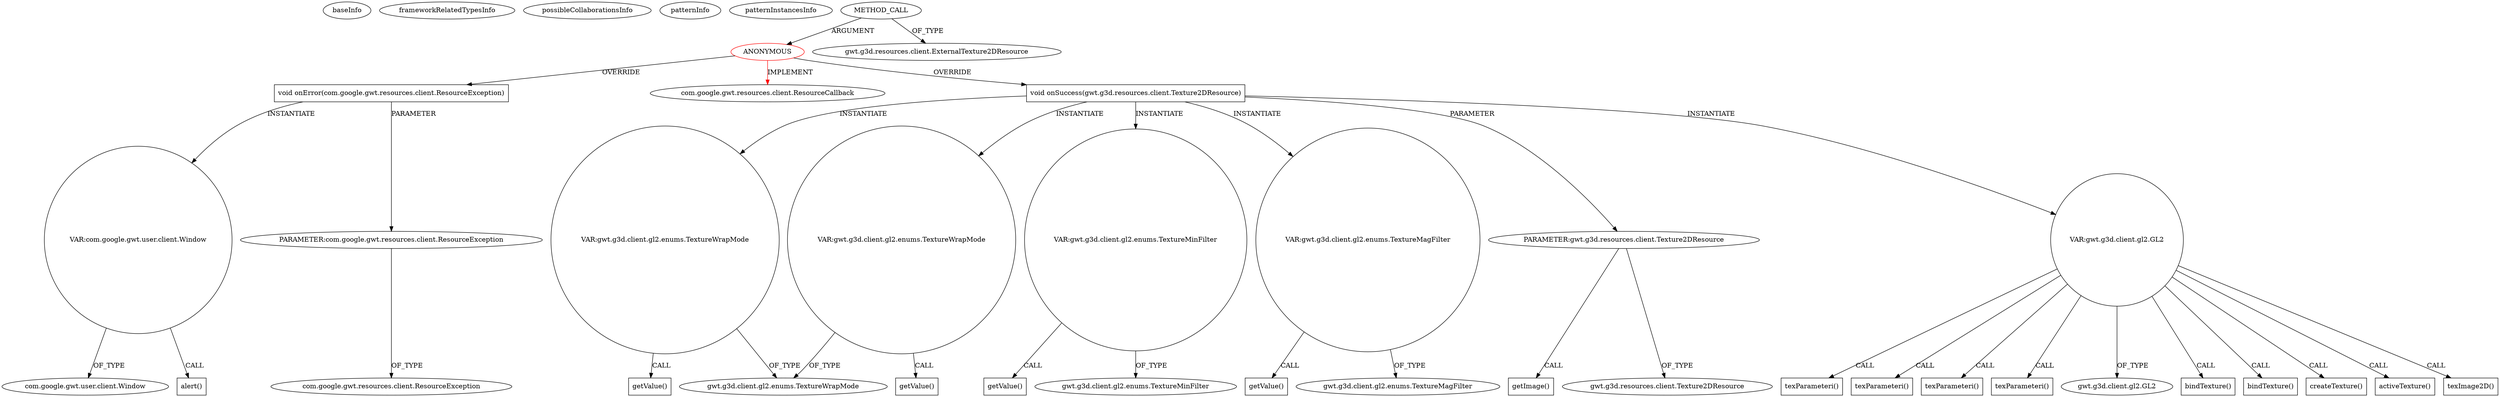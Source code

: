 digraph {
baseInfo[graphId=1598,category="pattern",isAnonymous=true,possibleRelation=false]
frameworkRelatedTypesInfo[0="com.google.gwt.resources.client.ResourceCallback"]
possibleCollaborationsInfo[]
patternInfo[frequency=2.0,patternRootClient=0]
patternInstancesInfo[0="pkamenarsky-ocean~/pkamenarsky-ocean/ocean-master/src/com/eleven/client/gl/GL_hl.java~void loadTexture(gwt.g3d.client.gl2.GL2,gwt.g3d.resources.client.ExternalTexture2DResource,gwt.g3d.client.shader.AbstractShader,gwt.g3d.client.gl2.enums.TextureUnit,java.lang.String)~4316",1="pkamenarsky-ocean~/pkamenarsky-ocean/ocean-master/src/com/eleven/client/gl/GL_hl.java~void loadSkybox2(gwt.g3d.client.gl2.GL2,com.eleven.client.gl.WaterShader)~4315"]
46[label="void onError(com.google.gwt.resources.client.ResourceException)",vertexType="OVERRIDING_METHOD_DECLARATION",isFrameworkType=false,shape=box]
0[label="ANONYMOUS",vertexType="ROOT_ANONYMOUS_DECLARATION",isFrameworkType=false,color=red]
1[label="com.google.gwt.resources.client.ResourceCallback",vertexType="FRAMEWORK_INTERFACE_TYPE",isFrameworkType=false]
2[label="METHOD_CALL",vertexType="OUTSIDE_CALL",isFrameworkType=false]
3[label="gwt.g3d.resources.client.ExternalTexture2DResource",vertexType="FRAMEWORK_INTERFACE_TYPE",isFrameworkType=false]
49[label="VAR:com.google.gwt.user.client.Window",vertexType="VARIABLE_EXPRESION",isFrameworkType=false,shape=circle]
50[label="alert()",vertexType="INSIDE_CALL",isFrameworkType=false,shape=box]
47[label="PARAMETER:com.google.gwt.resources.client.ResourceException",vertexType="PARAMETER_DECLARATION",isFrameworkType=false]
51[label="com.google.gwt.user.client.Window",vertexType="FRAMEWORK_CLASS_TYPE",isFrameworkType=false]
4[label="void onSuccess(gwt.g3d.resources.client.Texture2DResource)",vertexType="OVERRIDING_METHOD_DECLARATION",isFrameworkType=false,shape=box]
5[label="PARAMETER:gwt.g3d.resources.client.Texture2DResource",vertexType="PARAMETER_DECLARATION",isFrameworkType=false]
6[label="gwt.g3d.resources.client.Texture2DResource",vertexType="FRAMEWORK_INTERFACE_TYPE",isFrameworkType=false]
17[label="getImage()",vertexType="INSIDE_CALL",isFrameworkType=false,shape=box]
7[label="VAR:gwt.g3d.client.gl2.GL2",vertexType="VARIABLE_EXPRESION",isFrameworkType=false,shape=circle]
8[label="createTexture()",vertexType="INSIDE_CALL",isFrameworkType=false,shape=box]
35[label="VAR:gwt.g3d.client.gl2.enums.TextureWrapMode",vertexType="VARIABLE_EXPRESION",isFrameworkType=false,shape=circle]
11[label="activeTexture()",vertexType="INSIDE_CALL",isFrameworkType=false,shape=box]
15[label="texImage2D()",vertexType="INSIDE_CALL",isFrameworkType=false,shape=box]
32[label="gwt.g3d.client.gl2.enums.TextureWrapMode",vertexType="FRAMEWORK_CLASS_TYPE",isFrameworkType=false]
30[label="VAR:gwt.g3d.client.gl2.enums.TextureWrapMode",vertexType="VARIABLE_EXPRESION",isFrameworkType=false,shape=circle]
20[label="VAR:gwt.g3d.client.gl2.enums.TextureMinFilter",vertexType="VARIABLE_EXPRESION",isFrameworkType=false,shape=circle]
19[label="texParameteri()",vertexType="INSIDE_CALL",isFrameworkType=false,shape=box]
34[label="texParameteri()",vertexType="INSIDE_CALL",isFrameworkType=false,shape=box]
29[label="texParameteri()",vertexType="INSIDE_CALL",isFrameworkType=false,shape=box]
24[label="texParameteri()",vertexType="INSIDE_CALL",isFrameworkType=false,shape=box]
9[label="gwt.g3d.client.gl2.GL2",vertexType="FRAMEWORK_INTERFACE_TYPE",isFrameworkType=false]
25[label="VAR:gwt.g3d.client.gl2.enums.TextureMagFilter",vertexType="VARIABLE_EXPRESION",isFrameworkType=false,shape=circle]
27[label="gwt.g3d.client.gl2.enums.TextureMagFilter",vertexType="FRAMEWORK_CLASS_TYPE",isFrameworkType=false]
22[label="gwt.g3d.client.gl2.enums.TextureMinFilter",vertexType="FRAMEWORK_CLASS_TYPE",isFrameworkType=false]
39[label="bindTexture()",vertexType="INSIDE_CALL",isFrameworkType=false,shape=box]
13[label="bindTexture()",vertexType="INSIDE_CALL",isFrameworkType=false,shape=box]
48[label="com.google.gwt.resources.client.ResourceException",vertexType="FRAMEWORK_CLASS_TYPE",isFrameworkType=false]
36[label="getValue()",vertexType="INSIDE_CALL",isFrameworkType=false,shape=box]
31[label="getValue()",vertexType="INSIDE_CALL",isFrameworkType=false,shape=box]
21[label="getValue()",vertexType="INSIDE_CALL",isFrameworkType=false,shape=box]
26[label="getValue()",vertexType="INSIDE_CALL",isFrameworkType=false,shape=box]
35->32[label="OF_TYPE"]
4->20[label="INSTANTIATE"]
5->6[label="OF_TYPE"]
5->17[label="CALL"]
49->51[label="OF_TYPE"]
25->26[label="CALL"]
0->1[label="IMPLEMENT",color=red]
7->19[label="CALL"]
30->32[label="OF_TYPE"]
0->4[label="OVERRIDE"]
7->13[label="CALL"]
35->36[label="CALL"]
4->30[label="INSTANTIATE"]
49->50[label="CALL"]
7->9[label="OF_TYPE"]
2->0[label="ARGUMENT"]
30->31[label="CALL"]
47->48[label="OF_TYPE"]
4->5[label="PARAMETER"]
7->24[label="CALL"]
2->3[label="OF_TYPE"]
7->34[label="CALL"]
46->47[label="PARAMETER"]
7->29[label="CALL"]
4->35[label="INSTANTIATE"]
7->15[label="CALL"]
4->7[label="INSTANTIATE"]
46->49[label="INSTANTIATE"]
4->25[label="INSTANTIATE"]
20->21[label="CALL"]
7->8[label="CALL"]
7->39[label="CALL"]
7->11[label="CALL"]
25->27[label="OF_TYPE"]
0->46[label="OVERRIDE"]
20->22[label="OF_TYPE"]
}

